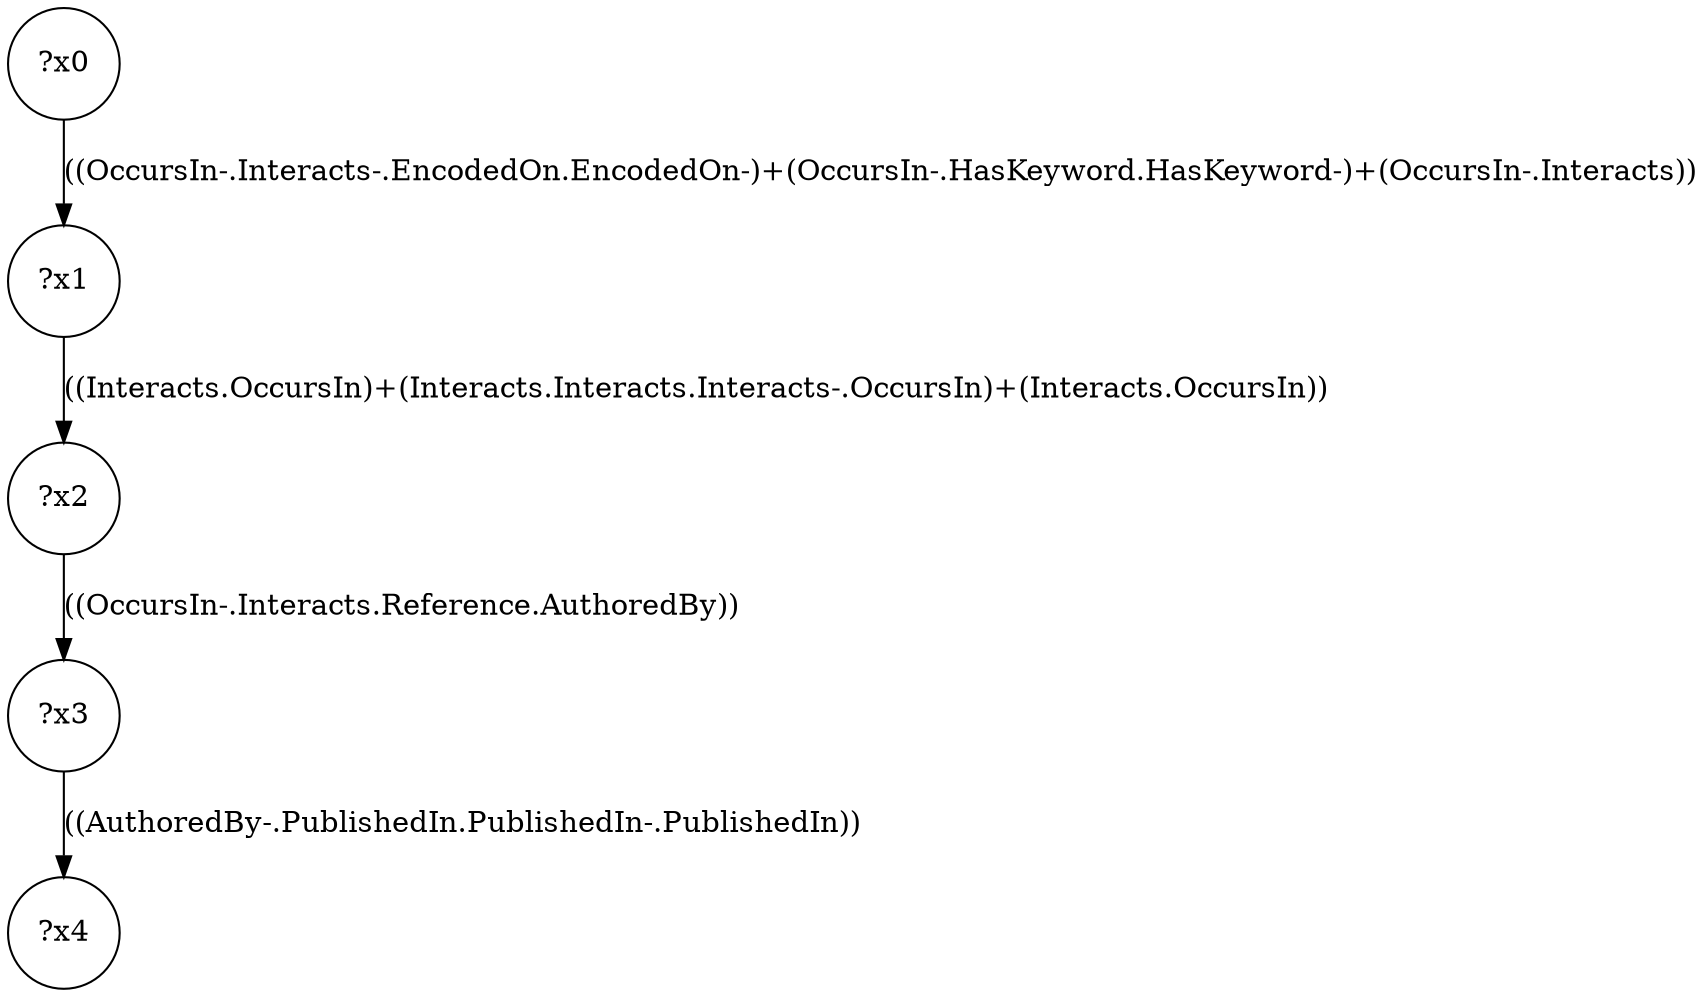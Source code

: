 digraph g {
	x0 [shape=circle, label="?x0"];
	x1 [shape=circle, label="?x1"];
	x0 -> x1 [label="((OccursIn-.Interacts-.EncodedOn.EncodedOn-)+(OccursIn-.HasKeyword.HasKeyword-)+(OccursIn-.Interacts))"];
	x2 [shape=circle, label="?x2"];
	x1 -> x2 [label="((Interacts.OccursIn)+(Interacts.Interacts.Interacts-.OccursIn)+(Interacts.OccursIn))"];
	x3 [shape=circle, label="?x3"];
	x2 -> x3 [label="((OccursIn-.Interacts.Reference.AuthoredBy))"];
	x4 [shape=circle, label="?x4"];
	x3 -> x4 [label="((AuthoredBy-.PublishedIn.PublishedIn-.PublishedIn))"];
}
